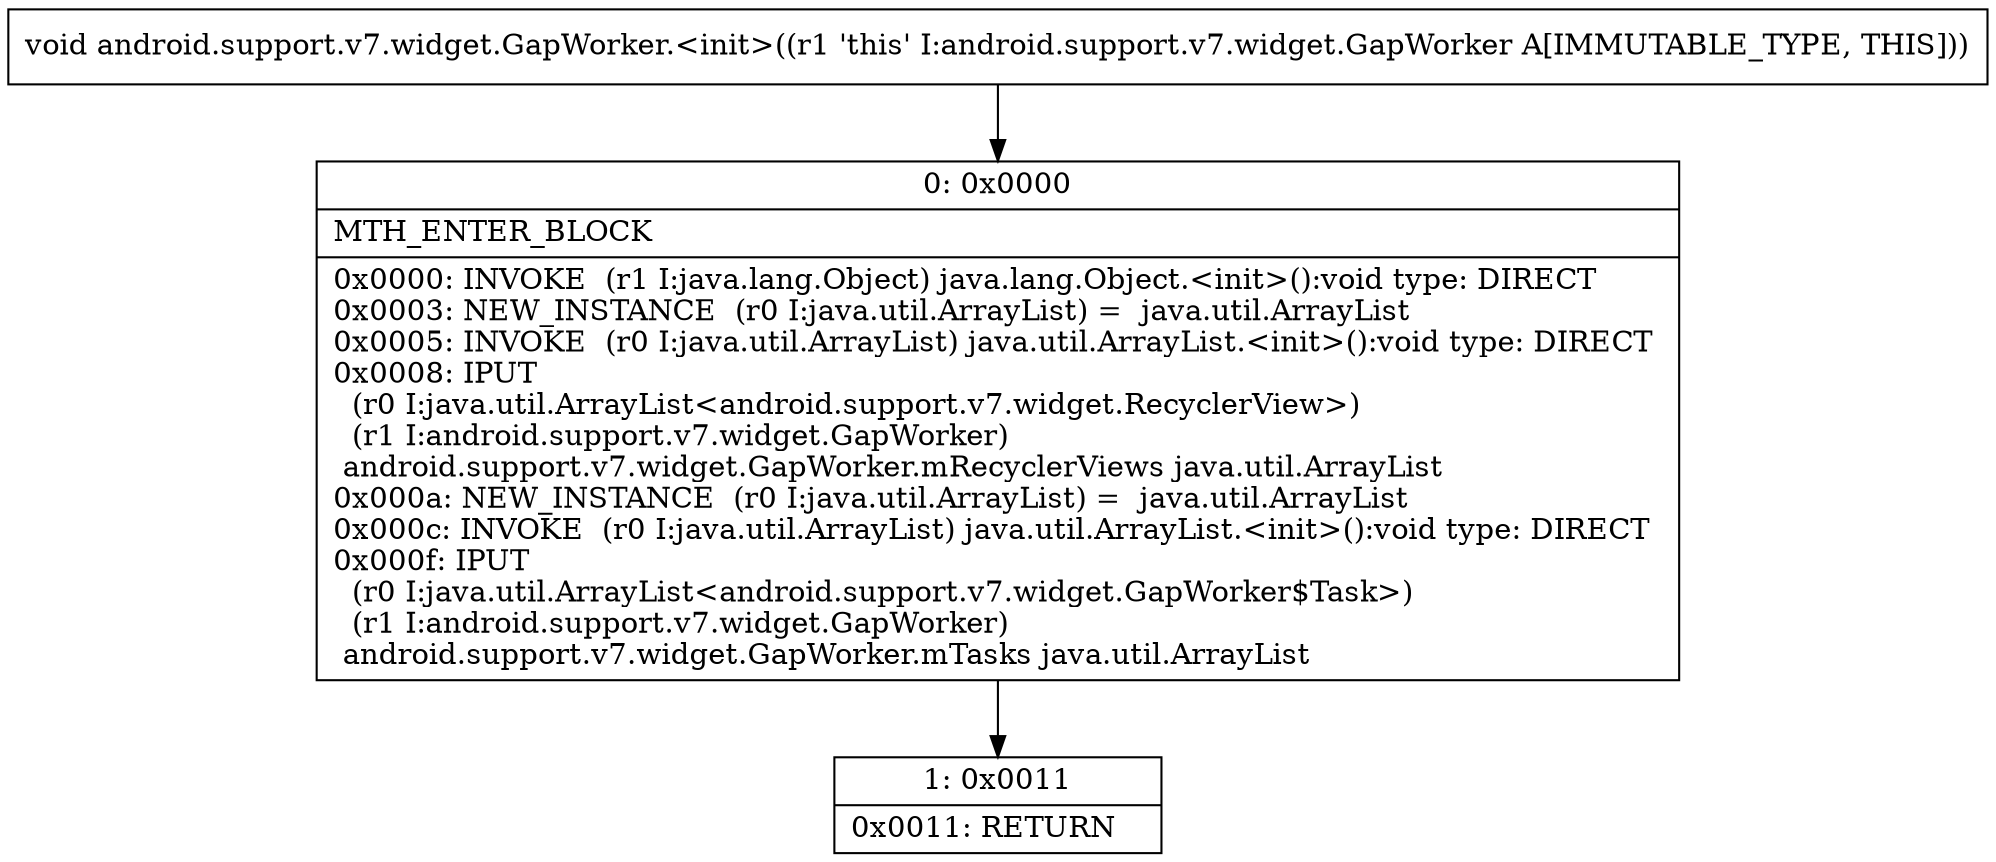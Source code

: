 digraph "CFG forandroid.support.v7.widget.GapWorker.\<init\>()V" {
Node_0 [shape=record,label="{0\:\ 0x0000|MTH_ENTER_BLOCK\l|0x0000: INVOKE  (r1 I:java.lang.Object) java.lang.Object.\<init\>():void type: DIRECT \l0x0003: NEW_INSTANCE  (r0 I:java.util.ArrayList) =  java.util.ArrayList \l0x0005: INVOKE  (r0 I:java.util.ArrayList) java.util.ArrayList.\<init\>():void type: DIRECT \l0x0008: IPUT  \l  (r0 I:java.util.ArrayList\<android.support.v7.widget.RecyclerView\>)\l  (r1 I:android.support.v7.widget.GapWorker)\l android.support.v7.widget.GapWorker.mRecyclerViews java.util.ArrayList \l0x000a: NEW_INSTANCE  (r0 I:java.util.ArrayList) =  java.util.ArrayList \l0x000c: INVOKE  (r0 I:java.util.ArrayList) java.util.ArrayList.\<init\>():void type: DIRECT \l0x000f: IPUT  \l  (r0 I:java.util.ArrayList\<android.support.v7.widget.GapWorker$Task\>)\l  (r1 I:android.support.v7.widget.GapWorker)\l android.support.v7.widget.GapWorker.mTasks java.util.ArrayList \l}"];
Node_1 [shape=record,label="{1\:\ 0x0011|0x0011: RETURN   \l}"];
MethodNode[shape=record,label="{void android.support.v7.widget.GapWorker.\<init\>((r1 'this' I:android.support.v7.widget.GapWorker A[IMMUTABLE_TYPE, THIS])) }"];
MethodNode -> Node_0;
Node_0 -> Node_1;
}

